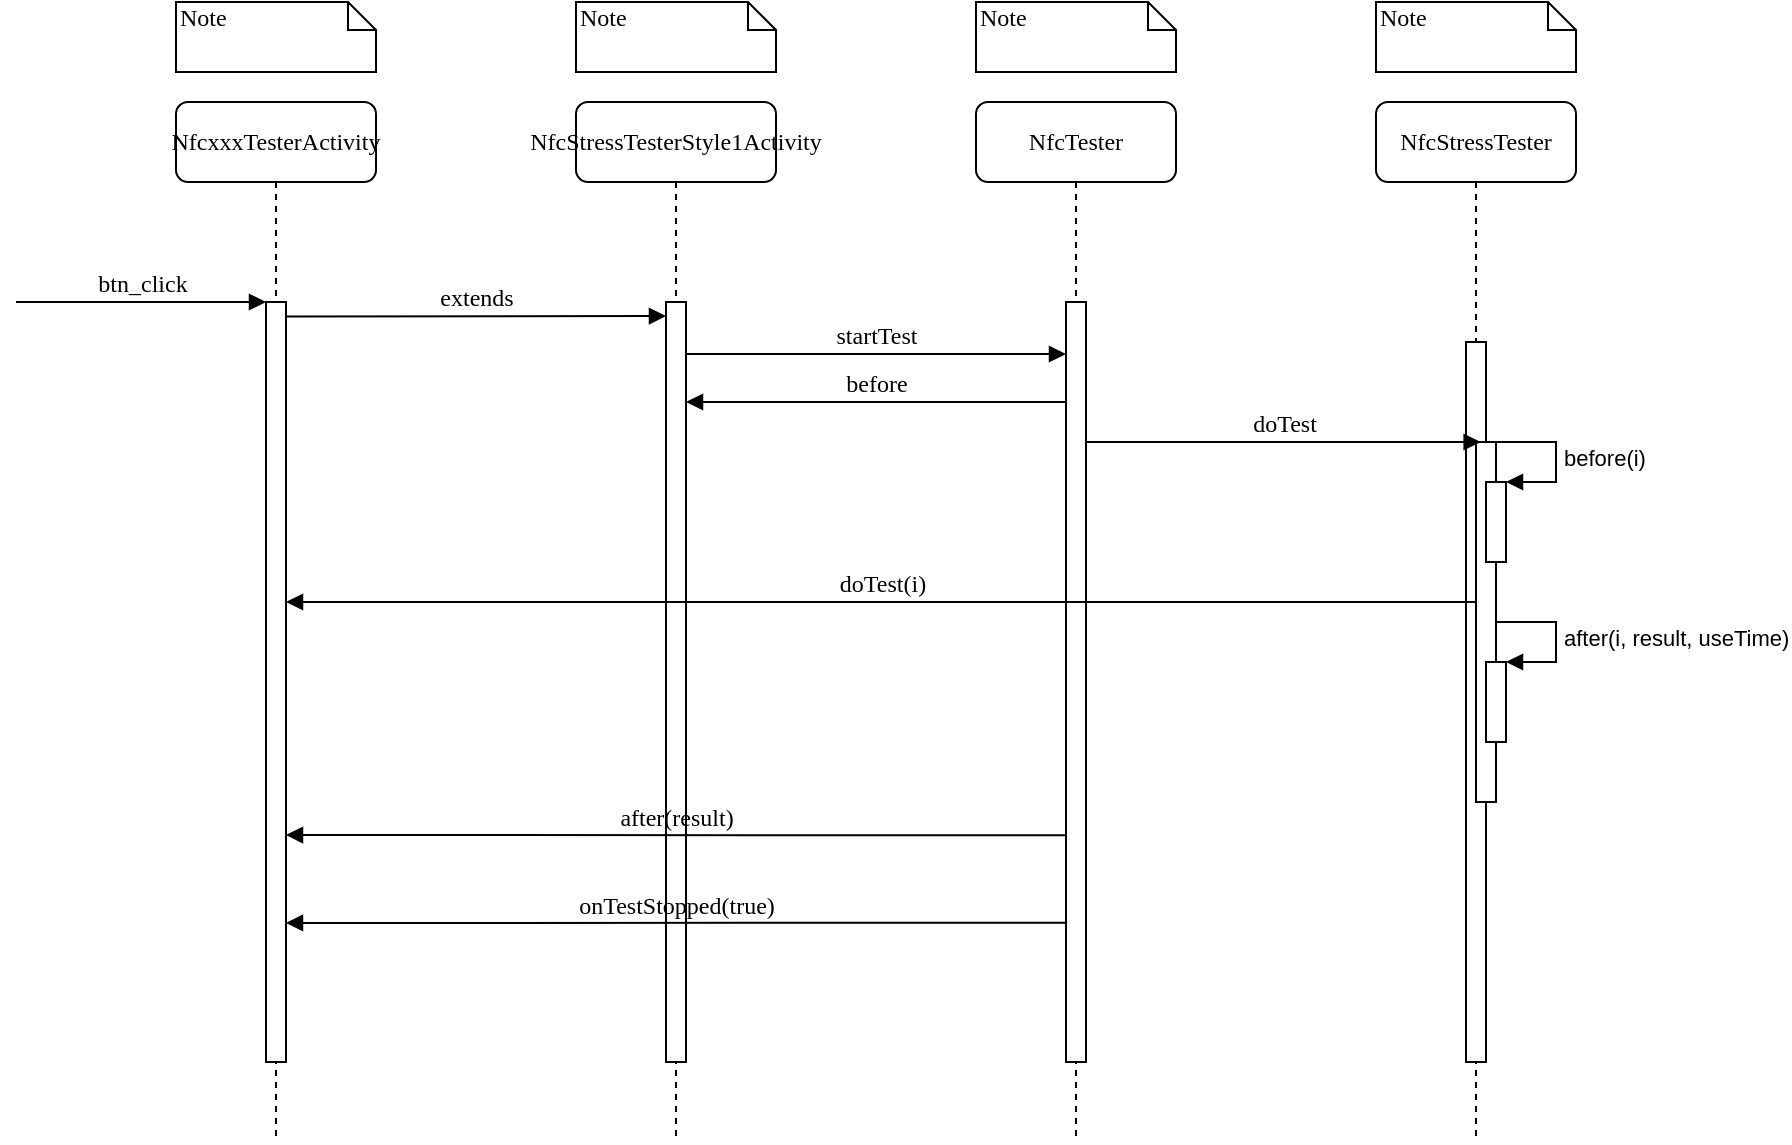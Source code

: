 <mxfile version="17.1.5" type="github">
  <diagram name="Page-1" id="13e1069c-82ec-6db2-03f1-153e76fe0fe0">
    <mxGraphModel dx="986" dy="504" grid="1" gridSize="10" guides="1" tooltips="1" connect="1" arrows="1" fold="1" page="1" pageScale="1" pageWidth="1100" pageHeight="850" background="#ffffff" math="0" shadow="0">
      <root>
        <mxCell id="0" />
        <mxCell id="1" parent="0" />
        <mxCell id="7baba1c4bc27f4b0-2" value="NfcTester" style="shape=umlLifeline;perimeter=lifelinePerimeter;whiteSpace=wrap;html=1;container=1;collapsible=0;recursiveResize=0;outlineConnect=0;rounded=1;shadow=0;comic=0;labelBackgroundColor=none;strokeWidth=1;fontFamily=Verdana;fontSize=12;align=center;" parent="1" vertex="1">
          <mxGeometry x="640" y="80" width="100" height="520" as="geometry" />
        </mxCell>
        <mxCell id="7baba1c4bc27f4b0-10" value="" style="html=1;points=[];perimeter=orthogonalPerimeter;rounded=0;shadow=0;comic=0;labelBackgroundColor=none;strokeWidth=1;fontFamily=Verdana;fontSize=12;align=center;" parent="7baba1c4bc27f4b0-2" vertex="1">
          <mxGeometry x="45" y="100" width="10" height="380" as="geometry" />
        </mxCell>
        <mxCell id="7baba1c4bc27f4b0-3" value="NfcStressTester" style="shape=umlLifeline;perimeter=lifelinePerimeter;whiteSpace=wrap;html=1;container=1;collapsible=0;recursiveResize=0;outlineConnect=0;rounded=1;shadow=0;comic=0;labelBackgroundColor=none;strokeWidth=1;fontFamily=Verdana;fontSize=12;align=center;" parent="1" vertex="1">
          <mxGeometry x="840" y="80" width="100" height="520" as="geometry" />
        </mxCell>
        <mxCell id="7baba1c4bc27f4b0-13" value="" style="html=1;points=[];perimeter=orthogonalPerimeter;rounded=0;shadow=0;comic=0;labelBackgroundColor=none;strokeWidth=1;fontFamily=Verdana;fontSize=12;align=center;" parent="7baba1c4bc27f4b0-3" vertex="1">
          <mxGeometry x="45" y="120" width="10" height="360" as="geometry" />
        </mxCell>
        <mxCell id="jnq_XeLPIwcyAuFo51Bv-19" value="" style="html=1;points=[];perimeter=orthogonalPerimeter;" vertex="1" parent="7baba1c4bc27f4b0-3">
          <mxGeometry x="50" y="170" width="10" height="180" as="geometry" />
        </mxCell>
        <mxCell id="jnq_XeLPIwcyAuFo51Bv-2" value="" style="html=1;points=[];perimeter=orthogonalPerimeter;" vertex="1" parent="7baba1c4bc27f4b0-3">
          <mxGeometry x="55" y="190" width="10" height="40" as="geometry" />
        </mxCell>
        <mxCell id="jnq_XeLPIwcyAuFo51Bv-3" value="before(i)" style="edgeStyle=orthogonalEdgeStyle;html=1;align=left;spacingLeft=2;endArrow=block;rounded=0;entryX=1;entryY=0;" edge="1" target="jnq_XeLPIwcyAuFo51Bv-2" parent="7baba1c4bc27f4b0-3">
          <mxGeometry relative="1" as="geometry">
            <mxPoint x="60" y="170" as="sourcePoint" />
            <Array as="points">
              <mxPoint x="90" y="170" />
            </Array>
          </mxGeometry>
        </mxCell>
        <mxCell id="jnq_XeLPIwcyAuFo51Bv-10" value="" style="html=1;points=[];perimeter=orthogonalPerimeter;" vertex="1" parent="7baba1c4bc27f4b0-3">
          <mxGeometry x="55" y="280" width="10" height="40" as="geometry" />
        </mxCell>
        <mxCell id="jnq_XeLPIwcyAuFo51Bv-11" value="after(i, result, useTime)" style="edgeStyle=orthogonalEdgeStyle;html=1;align=left;spacingLeft=2;endArrow=block;rounded=0;entryX=1;entryY=0;" edge="1" target="jnq_XeLPIwcyAuFo51Bv-10" parent="7baba1c4bc27f4b0-3">
          <mxGeometry relative="1" as="geometry">
            <mxPoint x="60" y="260" as="sourcePoint" />
            <Array as="points">
              <mxPoint x="90" y="260" />
            </Array>
          </mxGeometry>
        </mxCell>
        <mxCell id="7baba1c4bc27f4b0-8" value="NfcStressTesterStyle1Activity" style="shape=umlLifeline;perimeter=lifelinePerimeter;whiteSpace=wrap;html=1;container=1;collapsible=0;recursiveResize=0;outlineConnect=0;rounded=1;shadow=0;comic=0;labelBackgroundColor=none;strokeWidth=1;fontFamily=Verdana;fontSize=12;align=center;" parent="1" vertex="1">
          <mxGeometry x="440" y="80" width="100" height="520" as="geometry" />
        </mxCell>
        <mxCell id="7baba1c4bc27f4b0-9" value="" style="html=1;points=[];perimeter=orthogonalPerimeter;rounded=0;shadow=0;comic=0;labelBackgroundColor=none;strokeWidth=1;fontFamily=Verdana;fontSize=12;align=center;" parent="7baba1c4bc27f4b0-8" vertex="1">
          <mxGeometry x="45" y="100" width="10" height="380" as="geometry" />
        </mxCell>
        <mxCell id="jnq_XeLPIwcyAuFo51Bv-1" value="before" style="html=1;verticalAlign=bottom;endArrow=block;labelBackgroundColor=none;fontFamily=Verdana;fontSize=12;edgeStyle=elbowEdgeStyle;elbow=vertical;" edge="1" parent="7baba1c4bc27f4b0-8">
          <mxGeometry relative="1" as="geometry">
            <mxPoint x="245" y="150.0" as="sourcePoint" />
            <mxPoint x="55" y="150.0" as="targetPoint" />
          </mxGeometry>
        </mxCell>
        <mxCell id="7baba1c4bc27f4b0-11" value="startTest" style="html=1;verticalAlign=bottom;endArrow=block;labelBackgroundColor=none;fontFamily=Verdana;fontSize=12;edgeStyle=elbowEdgeStyle;elbow=vertical;" parent="1" source="7baba1c4bc27f4b0-9" target="7baba1c4bc27f4b0-10" edge="1">
          <mxGeometry relative="1" as="geometry">
            <mxPoint x="545" y="206.128" as="sourcePoint" />
            <mxPoint x="675" y="206.0" as="targetPoint" />
            <Array as="points">
              <mxPoint x="650" y="206" />
            </Array>
          </mxGeometry>
        </mxCell>
        <mxCell id="7baba1c4bc27f4b0-14" value="doTest" style="html=1;verticalAlign=bottom;endArrow=block;labelBackgroundColor=none;fontFamily=Verdana;fontSize=12;edgeStyle=elbowEdgeStyle;elbow=vertical;entryX=0.232;entryY=0.003;entryDx=0;entryDy=0;entryPerimeter=0;" parent="1" source="7baba1c4bc27f4b0-10" target="jnq_XeLPIwcyAuFo51Bv-19" edge="1">
          <mxGeometry relative="1" as="geometry">
            <mxPoint x="685" y="251.974" as="sourcePoint" />
            <mxPoint x="835" y="252.0" as="targetPoint" />
            <Array as="points">
              <mxPoint x="740" y="250" />
            </Array>
          </mxGeometry>
        </mxCell>
        <mxCell id="7baba1c4bc27f4b0-40" value="Note" style="shape=note;whiteSpace=wrap;html=1;size=14;verticalAlign=top;align=left;spacingTop=-6;rounded=0;shadow=0;comic=0;labelBackgroundColor=none;strokeWidth=1;fontFamily=Verdana;fontSize=12" parent="1" vertex="1">
          <mxGeometry x="440" y="30" width="100" height="35" as="geometry" />
        </mxCell>
        <mxCell id="7baba1c4bc27f4b0-41" value="Note" style="shape=note;whiteSpace=wrap;html=1;size=14;verticalAlign=top;align=left;spacingTop=-6;rounded=0;shadow=0;comic=0;labelBackgroundColor=none;strokeWidth=1;fontFamily=Verdana;fontSize=12" parent="1" vertex="1">
          <mxGeometry x="640" y="30" width="100" height="35" as="geometry" />
        </mxCell>
        <mxCell id="7baba1c4bc27f4b0-42" value="Note" style="shape=note;whiteSpace=wrap;html=1;size=14;verticalAlign=top;align=left;spacingTop=-6;rounded=0;shadow=0;comic=0;labelBackgroundColor=none;strokeWidth=1;fontFamily=Verdana;fontSize=12" parent="1" vertex="1">
          <mxGeometry x="840" y="30" width="100" height="35" as="geometry" />
        </mxCell>
        <mxCell id="7baba1c4bc27f4b0-46" value="Note" style="shape=note;whiteSpace=wrap;html=1;size=14;verticalAlign=top;align=left;spacingTop=-6;rounded=0;shadow=0;comic=0;labelBackgroundColor=none;strokeWidth=1;fontFamily=Verdana;fontSize=12" parent="1" vertex="1">
          <mxGeometry x="240" y="30" width="100" height="35" as="geometry" />
        </mxCell>
        <mxCell id="jnq_XeLPIwcyAuFo51Bv-12" value="extends" style="html=1;verticalAlign=bottom;endArrow=block;labelBackgroundColor=none;fontFamily=Verdana;fontSize=12;edgeStyle=elbowEdgeStyle;elbow=vertical;exitX=0.966;exitY=0.005;exitDx=0;exitDy=0;exitPerimeter=0;" edge="1" parent="1">
          <mxGeometry relative="1" as="geometry">
            <mxPoint x="294.66" y="187.2" as="sourcePoint" />
            <mxPoint x="485" y="187.167" as="targetPoint" />
          </mxGeometry>
        </mxCell>
        <mxCell id="jnq_XeLPIwcyAuFo51Bv-14" value="NfcxxxTesterActivity" style="shape=umlLifeline;perimeter=lifelinePerimeter;whiteSpace=wrap;html=1;container=1;collapsible=0;recursiveResize=0;outlineConnect=0;rounded=1;shadow=0;comic=0;labelBackgroundColor=none;strokeWidth=1;fontFamily=Verdana;fontSize=12;align=center;" vertex="1" parent="1">
          <mxGeometry x="240" y="80" width="100" height="520" as="geometry" />
        </mxCell>
        <mxCell id="jnq_XeLPIwcyAuFo51Bv-15" value="" style="html=1;points=[];perimeter=orthogonalPerimeter;rounded=0;shadow=0;comic=0;labelBackgroundColor=none;strokeWidth=1;fontFamily=Verdana;fontSize=12;align=center;" vertex="1" parent="jnq_XeLPIwcyAuFo51Bv-14">
          <mxGeometry x="45" y="100" width="10" height="380" as="geometry" />
        </mxCell>
        <mxCell id="jnq_XeLPIwcyAuFo51Bv-16" value="btn_click" style="html=1;verticalAlign=bottom;endArrow=block;labelBackgroundColor=none;fontFamily=Verdana;fontSize=12;edgeStyle=elbowEdgeStyle;elbow=vertical;" edge="1" parent="1" target="jnq_XeLPIwcyAuFo51Bv-15">
          <mxGeometry relative="1" as="geometry">
            <mxPoint x="160" y="180" as="sourcePoint" />
            <mxPoint x="290.34" y="179.997" as="targetPoint" />
          </mxGeometry>
        </mxCell>
        <mxCell id="jnq_XeLPIwcyAuFo51Bv-17" value="doTest(i)" style="html=1;verticalAlign=bottom;endArrow=block;labelBackgroundColor=none;fontFamily=Verdana;fontSize=12;edgeStyle=elbowEdgeStyle;elbow=vertical;" edge="1" parent="1" source="jnq_XeLPIwcyAuFo51Bv-19" target="jnq_XeLPIwcyAuFo51Bv-15">
          <mxGeometry relative="1" as="geometry">
            <mxPoint x="890" y="350" as="sourcePoint" />
            <mxPoint x="700" y="350" as="targetPoint" />
            <Array as="points">
              <mxPoint x="730" y="330" />
              <mxPoint x="895" y="350" />
              <mxPoint x="890" y="350" />
            </Array>
          </mxGeometry>
        </mxCell>
        <mxCell id="jnq_XeLPIwcyAuFo51Bv-23" value="after(result)" style="html=1;verticalAlign=bottom;endArrow=block;labelBackgroundColor=none;fontFamily=Verdana;fontSize=12;edgeStyle=elbowEdgeStyle;elbow=vertical;" edge="1" parent="1">
          <mxGeometry relative="1" as="geometry">
            <mxPoint x="685" y="446.667" as="sourcePoint" />
            <mxPoint x="295" y="446.667" as="targetPoint" />
          </mxGeometry>
        </mxCell>
        <mxCell id="jnq_XeLPIwcyAuFo51Bv-24" value="onTestStopped(true)" style="html=1;verticalAlign=bottom;endArrow=block;labelBackgroundColor=none;fontFamily=Verdana;fontSize=12;edgeStyle=elbowEdgeStyle;elbow=vertical;" edge="1" parent="1">
          <mxGeometry relative="1" as="geometry">
            <mxPoint x="685" y="490.337" as="sourcePoint" />
            <mxPoint x="295" y="490.337" as="targetPoint" />
          </mxGeometry>
        </mxCell>
      </root>
    </mxGraphModel>
  </diagram>
</mxfile>
